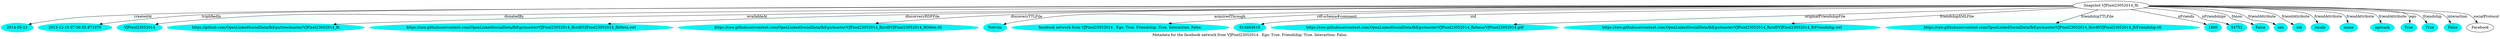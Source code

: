 digraph  {
	graph [label="Metadata for the facebook network from VJPixel23052014 . Ego: True. Friendship: True. Interaction: False."];
	node [label="\N"];
	73	 [color="#02F3F1",
		label="2014-05-23",
		style=filled];
	"Snapshot VJPixel23052014_fb" -> 73	 [label=createdAt];
	74	 [color="#02F3F1",
		label="2015-12-10 07:56:55.873370",
		style=filled];
	"Snapshot VJPixel23052014_fb" -> 74	 [label=triplifiedIn];
	75	 [color="#02F3F1",
		label=VJPixel23052014,
		style=filled];
	"Snapshot VJPixel23052014_fb" -> 75	 [label=donatedBy];
	76	 [color="#02F3F1",
		label="https://github.com/OpenLinkedSocialData/fbEgo/tree/master/VJPixel23052014_fb",
		style=filled];
	"Snapshot VJPixel23052014_fb" -> 76	 [label=availableAt];
	77	 [color="#02F3F1",
		label="https://raw.githubusercontent.com/OpenLinkedSocialData/fbEgo/master/VJPixel23052014_fb/rdf/VJPixel23052014_fbMeta.owl",
		style=filled];
	"Snapshot VJPixel23052014_fb" -> 77	 [label=discorveryRDFFile];
	78	 [color="#02F3F1",
		label="https://raw.githubusercontent.com/OpenLinkedSocialData/fbEgo/master/VJPixel23052014_fb/rdf/VJPixel23052014_fbMeta.ttl",
		style=filled];
	"Snapshot VJPixel23052014_fb" -> 78	 [label=discoveryTTLFile];
	79	 [color="#02F3F1",
		label=Netvizz,
		style=filled];
	"Snapshot VJPixel23052014_fb" -> 79	 [label=acquiredThrough];
	80	 [color="#02F3F1",
		label="facebook network from VJPixel23052014 . Ego: True. Friendship: True. Interaction: False.",
		style=filled];
	"Snapshot VJPixel23052014_fb" -> 80	 [label="rdf-schema#comment"];
	81	 [color="#02F3F1",
		label=614664810,
		style=filled];
	"Snapshot VJPixel23052014_fb" -> 81	 [label=uid];
	82	 [color="#02F3F1",
		label="https://raw.githubusercontent.com/OpenLinkedSocialData/fbEgo/master/VJPixel23052014_fb/base/VJPixel23052014.gdf",
		style=filled];
	"Snapshot VJPixel23052014_fb" -> 82	 [label=originalFriendshipFile];
	83	 [color="#02F3F1",
		label="https://raw.githubusercontent.com/OpenLinkedSocialData/fbEgo/master/VJPixel23052014_fb/rdf/VJPixel23052014_fbFriendship.owl",
		style=filled];
	"Snapshot VJPixel23052014_fb" -> 83	 [label=friendshipXMLFile];
	84	 [color="#02F3F1",
		label="https://raw.githubusercontent.com/OpenLinkedSocialData/fbEgo/master/VJPixel23052014_fb/rdf/VJPixel23052014_fbFriendship.ttl",
		style=filled];
	"Snapshot VJPixel23052014_fb" -> 84	 [label=friendshipTTLFile];
	85	 [color="#02F3F1",
		label=1800,
		style=filled];
	"Snapshot VJPixel23052014_fb" -> 85	 [label=nFriends];
	86	 [color="#02F3F1",
		label=54752,
		style=filled];
	"Snapshot VJPixel23052014_fb" -> 86	 [label=nFriendships];
	87	 [color="#02F3F1",
		label=False,
		style=filled];
	"Snapshot VJPixel23052014_fb" -> 87	 [label=fAnon];
	88	 [color="#02F3F1",
		label=sex,
		style=filled];
	"Snapshot VJPixel23052014_fb" -> 88	 [label=friendAttribute];
	89	 [color="#02F3F1",
		label=uid,
		style=filled];
	"Snapshot VJPixel23052014_fb" -> 89	 [label=friendAttribute];
	90	 [color="#02F3F1",
		label=locale,
		style=filled];
	"Snapshot VJPixel23052014_fb" -> 90	 [label=friendAttribute];
	91	 [color="#02F3F1",
		label=name,
		style=filled];
	"Snapshot VJPixel23052014_fb" -> 91	 [label=friendAttribute];
	92	 [color="#02F3F1",
		label=agerank,
		style=filled];
	"Snapshot VJPixel23052014_fb" -> 92	 [label=friendAttribute];
	93	 [color="#02F3F1",
		label=True,
		style=filled];
	"Snapshot VJPixel23052014_fb" -> 93	 [label=ego];
	94	 [color="#02F3F1",
		label=True,
		style=filled];
	"Snapshot VJPixel23052014_fb" -> 94	 [label=friendship];
	95	 [color="#02F3F1",
		label=False,
		style=filled];
	"Snapshot VJPixel23052014_fb" -> 95	 [label=interaction];
	"Snapshot VJPixel23052014_fb" -> Facebook	 [label=socialProtocol];
}
